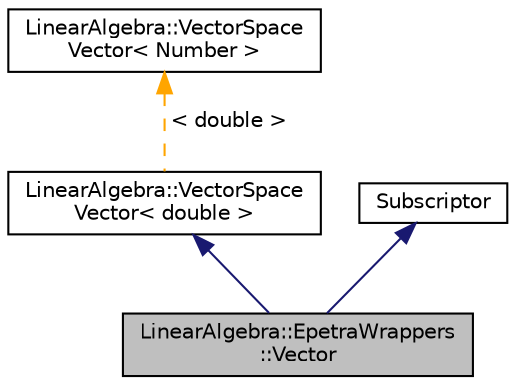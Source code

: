 digraph "LinearAlgebra::EpetraWrappers::Vector"
{
 // LATEX_PDF_SIZE
  edge [fontname="Helvetica",fontsize="10",labelfontname="Helvetica",labelfontsize="10"];
  node [fontname="Helvetica",fontsize="10",shape=record];
  Node1 [label="LinearAlgebra::EpetraWrappers\l::Vector",height=0.2,width=0.4,color="black", fillcolor="grey75", style="filled", fontcolor="black",tooltip=" "];
  Node2 -> Node1 [dir="back",color="midnightblue",fontsize="10",style="solid",fontname="Helvetica"];
  Node2 [label="LinearAlgebra::VectorSpace\lVector\< double \>",height=0.2,width=0.4,color="black", fillcolor="white", style="filled",URL="$classLinearAlgebra_1_1VectorSpaceVector.html",tooltip=" "];
  Node3 -> Node2 [dir="back",color="orange",fontsize="10",style="dashed",label=" \< double \>" ,fontname="Helvetica"];
  Node3 [label="LinearAlgebra::VectorSpace\lVector\< Number \>",height=0.2,width=0.4,color="black", fillcolor="white", style="filled",URL="$classLinearAlgebra_1_1VectorSpaceVector.html",tooltip=" "];
  Node4 -> Node1 [dir="back",color="midnightblue",fontsize="10",style="solid",fontname="Helvetica"];
  Node4 [label="Subscriptor",height=0.2,width=0.4,color="black", fillcolor="white", style="filled",URL="$classSubscriptor.html",tooltip=" "];
}
